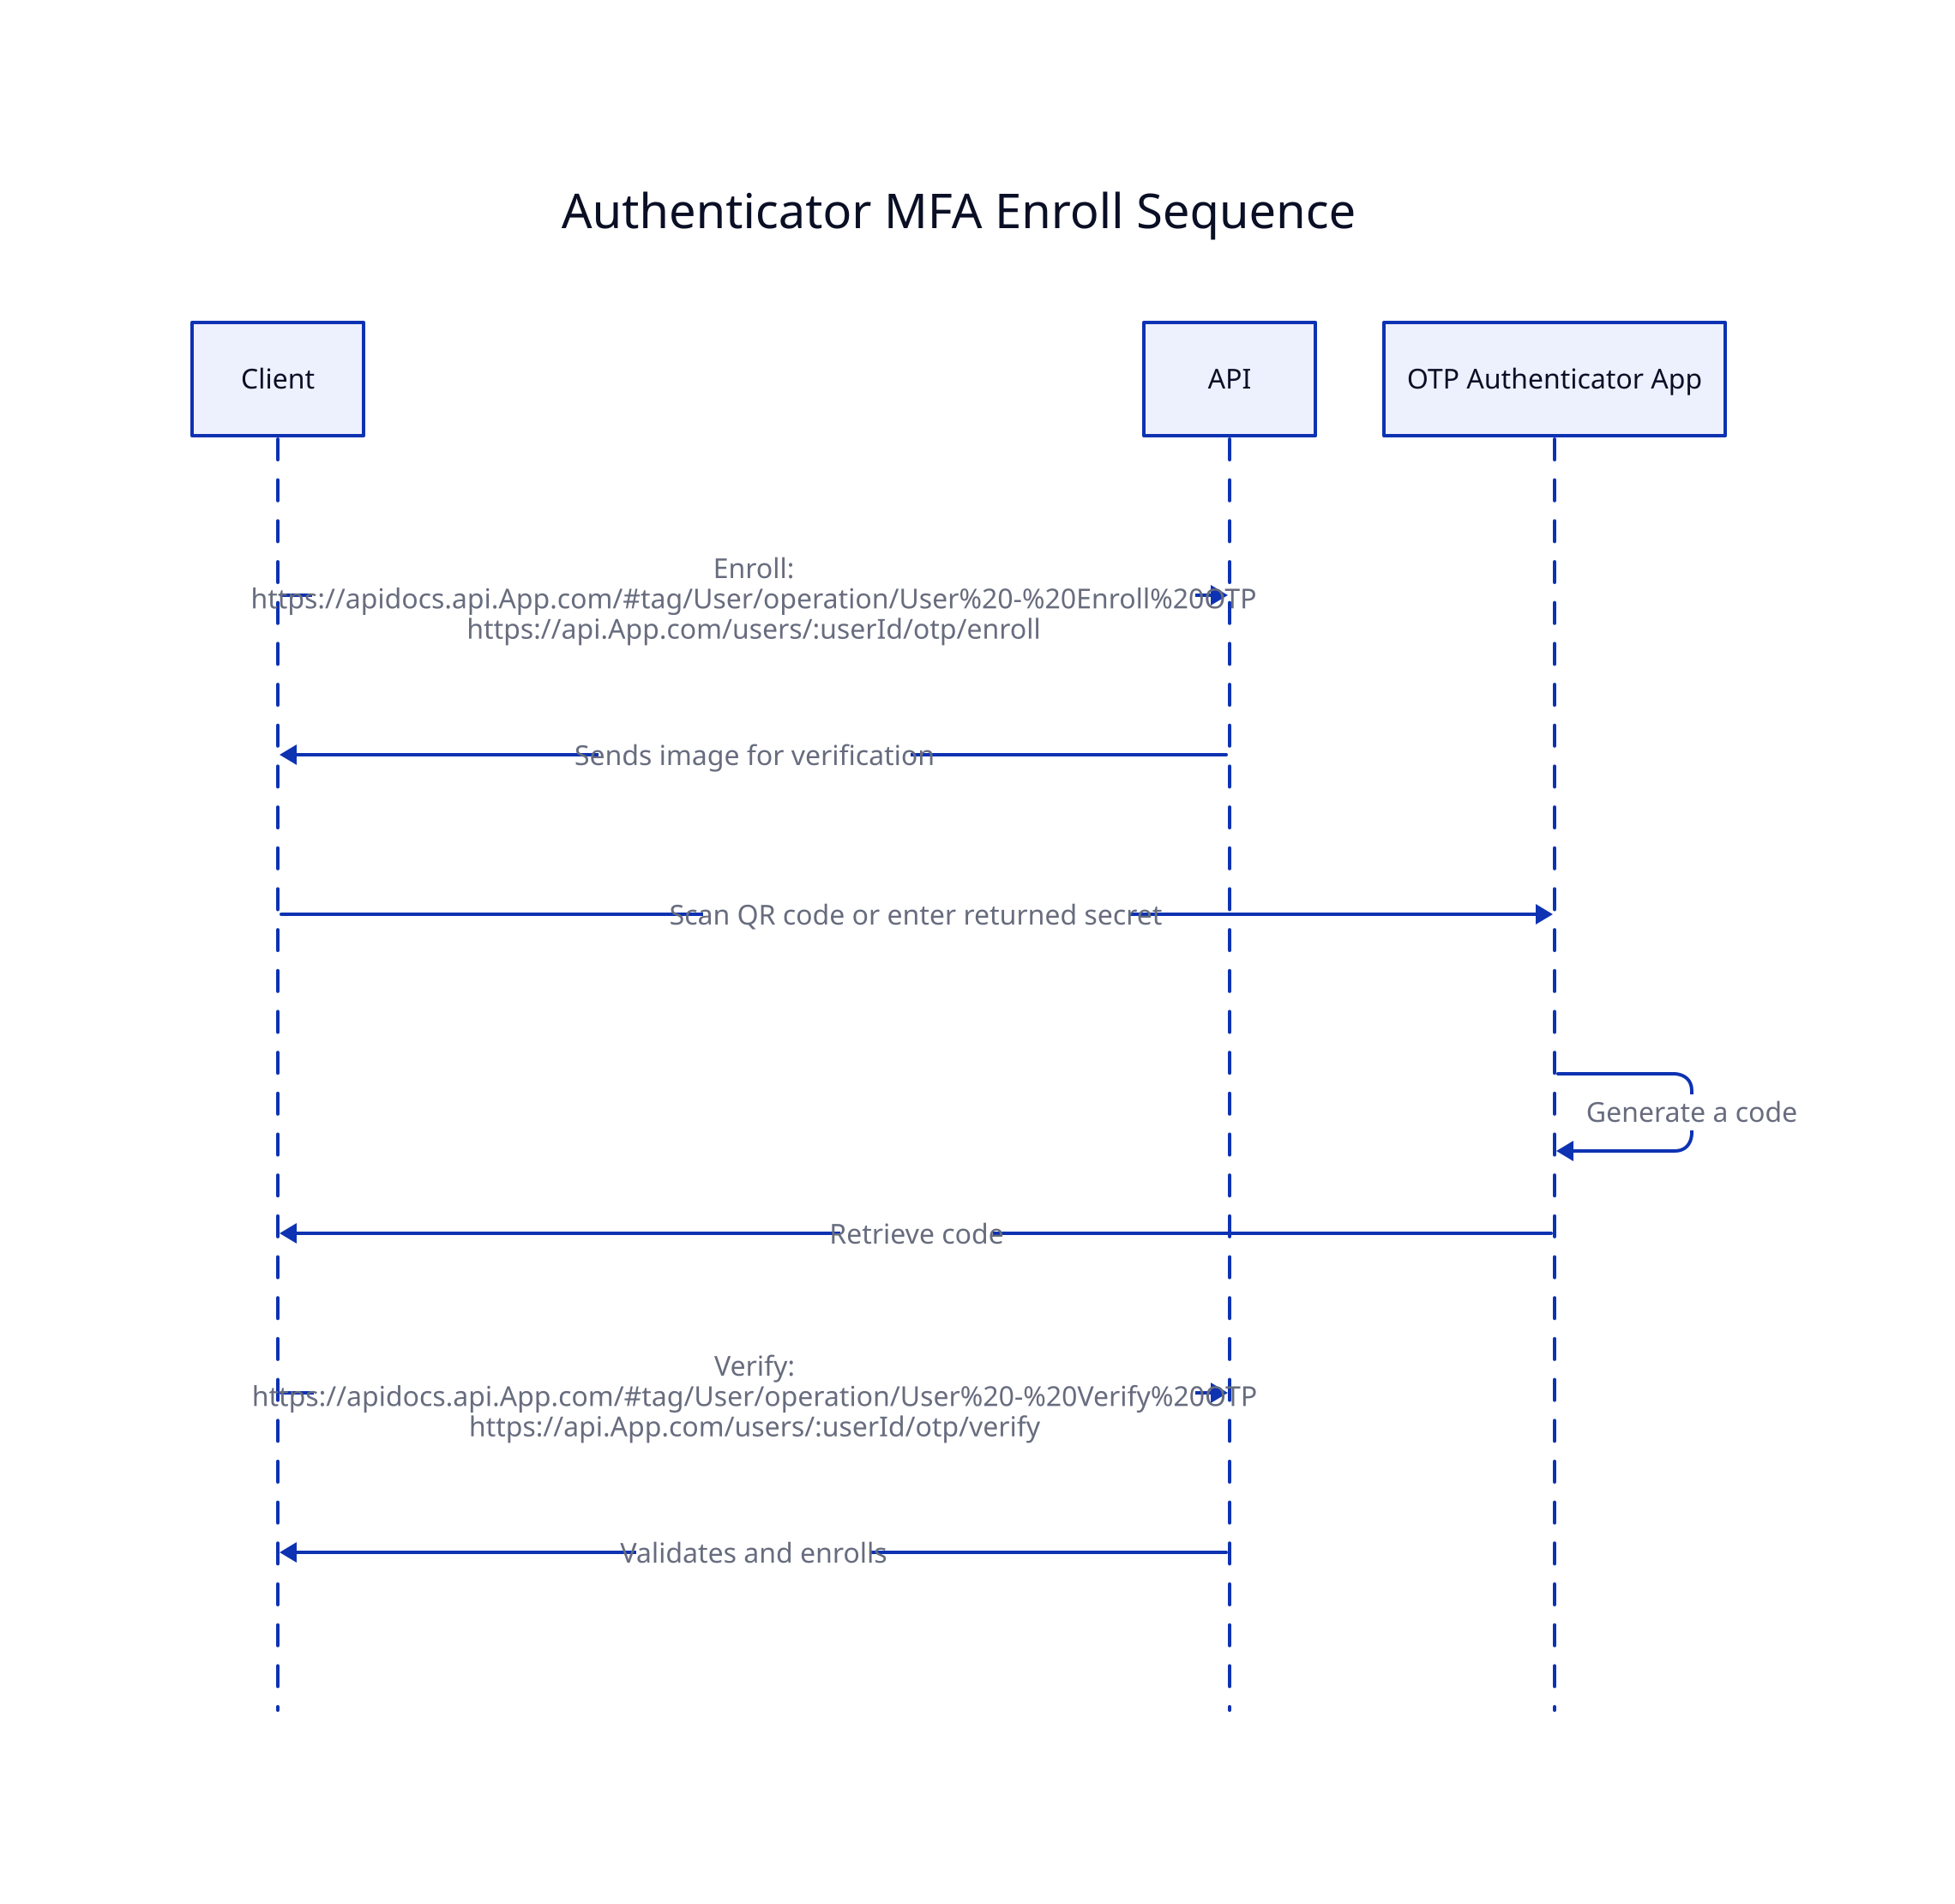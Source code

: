 
Authenticator MFA Enroll Sequence {
  shape: sequence_diagram
  client: Client
  api: API
  auth: OTP Authenticator App

  client -> api: Enroll: \nhttps://apidocs.api.App.com/\#tag/User/operation/User%20-%20Enroll%20OTP\n https://api.App.com/users/:userId/otp/enroll
  api -> client: Sends image for verification
  client -> auth: Scan QR code or enter returned secret
  auth -> auth: Generate a code
  auth -> client: Retrieve code
  client -> api: Verify: \nhttps://apidocs.api.App.com/\#tag/User/operation/User%20-%20Verify%20OTP\n https://api.App.com/users/:userId/otp/verify
  api -> client: Validates and enrolls
}
